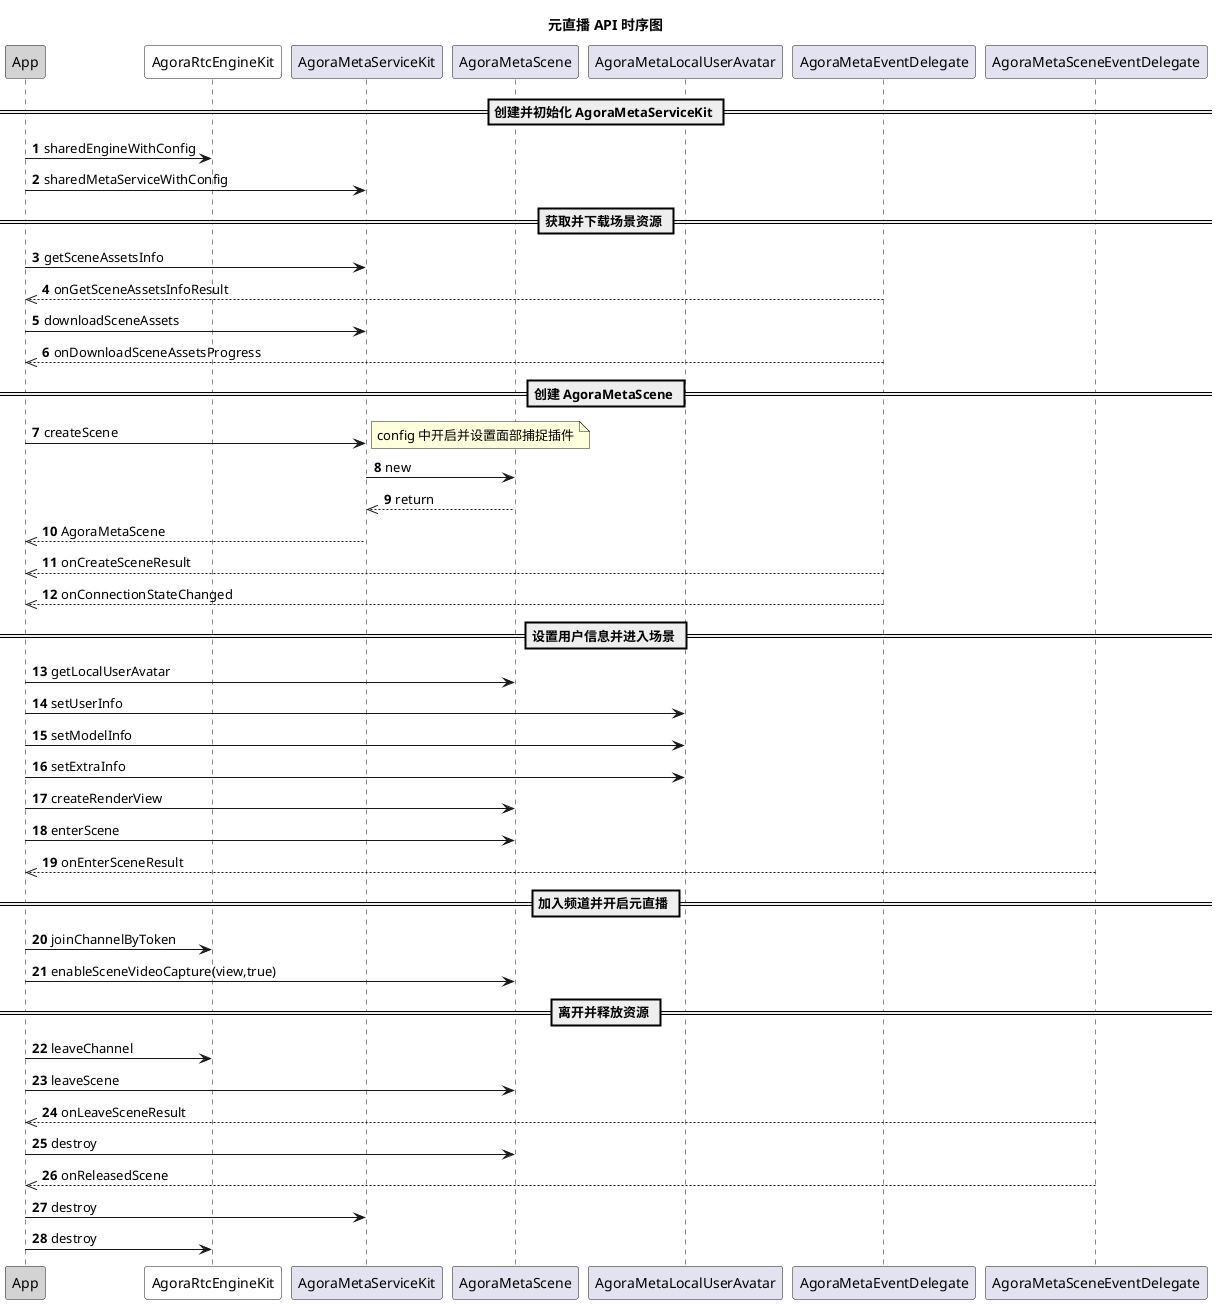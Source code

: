 @startuml
autonumber
title 元直播 API 时序图
participant "App" as app #LightGrey
participant "AgoraRtcEngineKit" as rtc #White
participant "AgoraMetaServiceKit" as service
participant "AgoraMetaScene" as scene
participant "AgoraMetaLocalUserAvatar" as avatar
participant "AgoraMetaEventDelegate" as serviceevent
participant "AgoraMetaSceneEventDelegate" as sceneevent
== 创建并初始化 AgoraMetaServiceKit ==
app -> rtc: sharedEngineWithConfig
app -> service: sharedMetaServiceWithConfig
== 获取并下载场景资源 ==
app -> service: getSceneAssetsInfo
serviceevent -->> app: onGetSceneAssetsInfoResult
app -> service: downloadSceneAssets
serviceevent -->> app: onDownloadSceneAssetsProgress
== 创建 AgoraMetaScene ==
app -> service: createScene
note right
config 中开启并设置面部捕捉插件
end note
service -> scene: new
scene -->> service: return
service -->> app: AgoraMetaScene
serviceevent -->> app: onCreateSceneResult
serviceevent -->> app: onConnectionStateChanged
== 设置用户信息并进入场景 ==
app -> scene: getLocalUserAvatar
app -> avatar: setUserInfo
app -> avatar: setModelInfo
app -> avatar: setExtraInfo
app -> scene: createRenderView
app -> scene: enterScene
sceneevent -->> app: onEnterSceneResult
== 加入频道并开启元直播 ==
app -> rtc: joinChannelByToken
app -> scene: enableSceneVideoCapture(view,true)
== 离开并释放资源 ==
app -> rtc: leaveChannel
app -> scene: leaveScene
sceneevent -->> app: onLeaveSceneResult
app -> scene: destroy
sceneevent -->> app: onReleasedScene
app -> service: destroy
app -> rtc: destroy
@enduml
